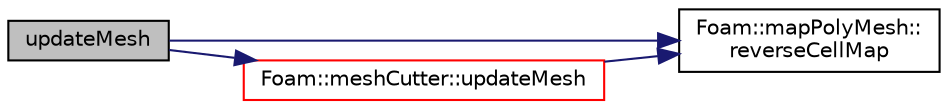digraph "updateMesh"
{
  bgcolor="transparent";
  edge [fontname="Helvetica",fontsize="10",labelfontname="Helvetica",labelfontsize="10"];
  node [fontname="Helvetica",fontsize="10",shape=record];
  rankdir="LR";
  Node1 [label="updateMesh",height=0.2,width=0.4,color="black", fillcolor="grey75", style="filled", fontcolor="black"];
  Node1 -> Node2 [color="midnightblue",fontsize="10",style="solid",fontname="Helvetica"];
  Node2 [label="Foam::mapPolyMesh::\lreverseCellMap",height=0.2,width=0.4,color="black",URL="$a01467.html#a8a6b8133ecc052e64b425643f3fe0082",tooltip="Reverse cell map. "];
  Node1 -> Node3 [color="midnightblue",fontsize="10",style="solid",fontname="Helvetica"];
  Node3 [label="Foam::meshCutter::updateMesh",height=0.2,width=0.4,color="red",URL="$a01501.html#ad57565956fd4064299f4bd3c4eebb1d4",tooltip="Force recalculation of locally stored data on topological change. "];
  Node3 -> Node2 [color="midnightblue",fontsize="10",style="solid",fontname="Helvetica"];
}
